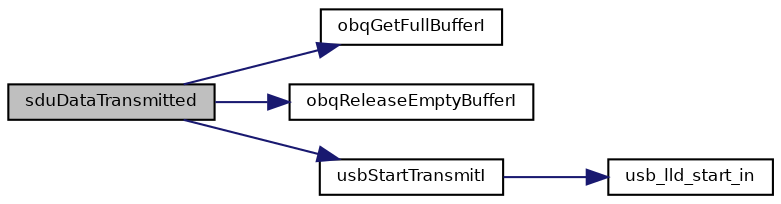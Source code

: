 digraph "sduDataTransmitted"
{
  bgcolor="transparent";
  edge [fontname="Helvetica",fontsize="8",labelfontname="Helvetica",labelfontsize="8"];
  node [fontname="Helvetica",fontsize="8",shape=record];
  rankdir="LR";
  Node22 [label="sduDataTransmitted",height=0.2,width=0.4,color="black", fillcolor="grey75", style="filled", fontcolor="black"];
  Node22 -> Node23 [color="midnightblue",fontsize="8",style="solid",fontname="Helvetica"];
  Node23 [label="obqGetFullBufferI",height=0.2,width=0.4,color="black",URL="$group___h_a_l___b_u_f_f_e_r_s.html#ga4f4a4180bc16647e80899247699cdafb",tooltip="Gets the next filled buffer from the queue. "];
  Node22 -> Node24 [color="midnightblue",fontsize="8",style="solid",fontname="Helvetica"];
  Node24 [label="obqReleaseEmptyBufferI",height=0.2,width=0.4,color="black",URL="$group___h_a_l___b_u_f_f_e_r_s.html#ga6ed8626a2cd0efe7a609d83d2d608bb3",tooltip="Releases the next filled buffer back in the queue. "];
  Node22 -> Node25 [color="midnightblue",fontsize="8",style="solid",fontname="Helvetica"];
  Node25 [label="usbStartTransmitI",height=0.2,width=0.4,color="black",URL="$group___u_s_b.html#ga68806a465ab83984d4e4fdb335405079",tooltip="Starts a transmit transaction on an IN endpoint. "];
  Node25 -> Node26 [color="midnightblue",fontsize="8",style="solid",fontname="Helvetica"];
  Node26 [label="usb_lld_start_in",height=0.2,width=0.4,color="black",URL="$group___u_s_b.html#gab03273c7bdd1779638ef66bd3b20b2b9",tooltip="Starts a transmit operation on an IN endpoint. "];
}
